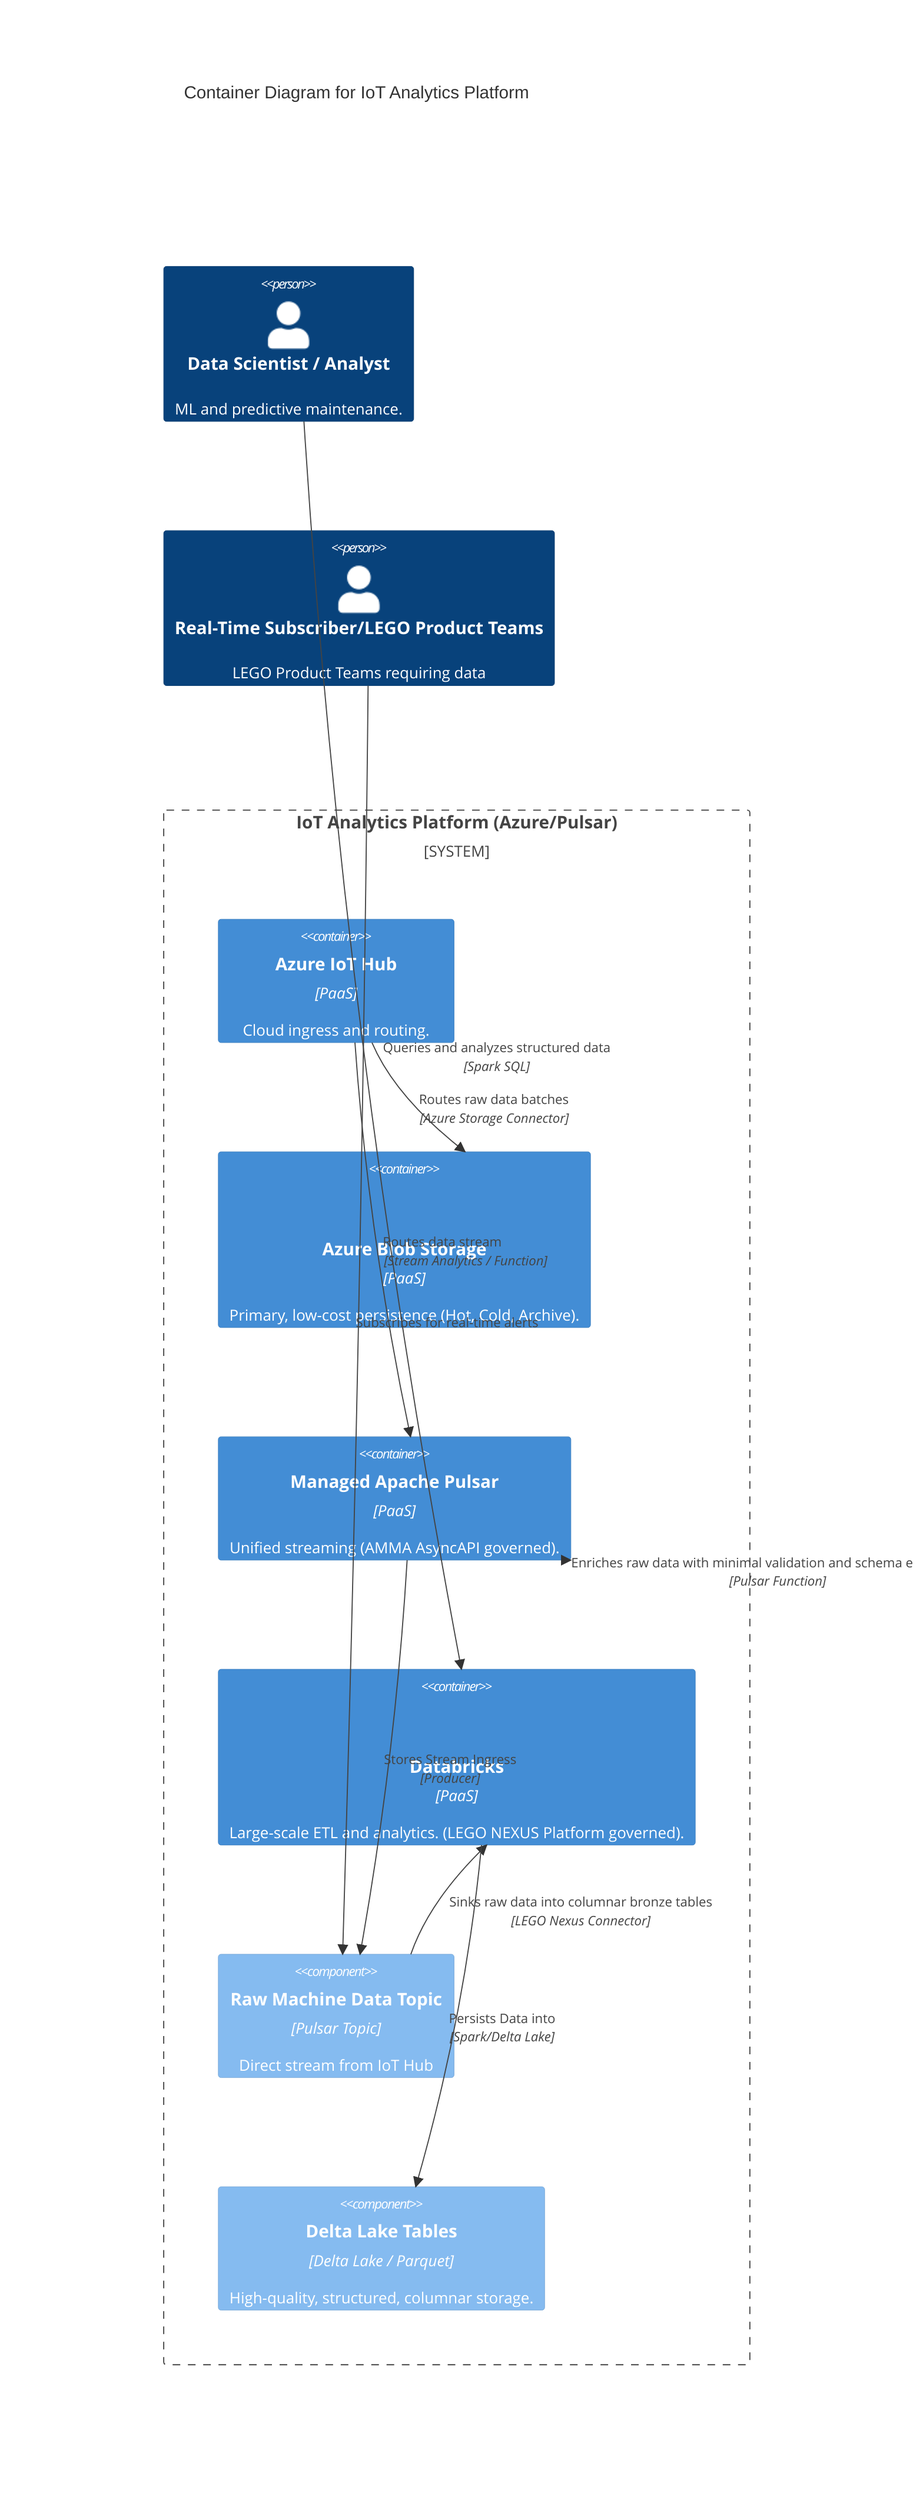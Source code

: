 C4Container
    title Container Diagram for IoT Analytics Platform

    Person(data_scientist, "Data Scientist / Analyst", "ML and predictive maintenance.")
    Person(reactive_consumer, "Real-Time Subscriber/LEGO Product Teams", "LEGO Product Teams requiring data")

    System_Boundary(iot_platform, "IoT Analytics Platform (Azure/Pulsar)") {

        Container(iot_hub, "Azure IoT Hub", "PaaS", "Cloud ingress and routing.")
        Container(storage_account, "Azure Blob Storage", "PaaS", "Primary, low-cost persistence (Hot, Cold, Archive).", $sprite="storage")
        Container(pulsar_platform, "Managed Apache Pulsar", "PaaS", "Unified streaming (AMMA AsyncAPI governed).")
        Container(databricks, "Databricks", "PaaS", "Large-scale ETL and analytics. (LEGO NEXUS Platform governed).", $sprite="storage")
        
        Component(raw_topic, "Raw Machine Data Topic", "Pulsar Topic", "Direct stream from IoT Hub", $tags="realtime")
        Component(delta_lake, "Delta Lake Tables", "Delta Lake / Parquet", "High-quality, structured, columnar storage.")

        Rel(pulsar_platform, pulsar_platform, "Enriches raw data with minimal validation and schema enforcement", "Pulsar Function")
        Rel(iot_hub, storage_account, "Routes raw data batches", "Azure Storage Connector")
        Rel(iot_hub, pulsar_platform, "Routes data stream", "Stream Analytics / Function")
        Rel(pulsar_platform, raw_topic, "Stores Stream Ingress", "Producer")
        Rel(raw_topic, databricks, "Sinks raw data into columnar bronze tables", "LEGO Nexus Connector")
        Rel(databricks, delta_lake, "Persists Data into", "Spark/Delta Lake")

    }

  
    Rel(reactive_consumer, raw_topic, "Subscribes for real-time alerts")
    Rel(data_scientist, databricks, "Queries and analyzes structured data", "Spark SQL")